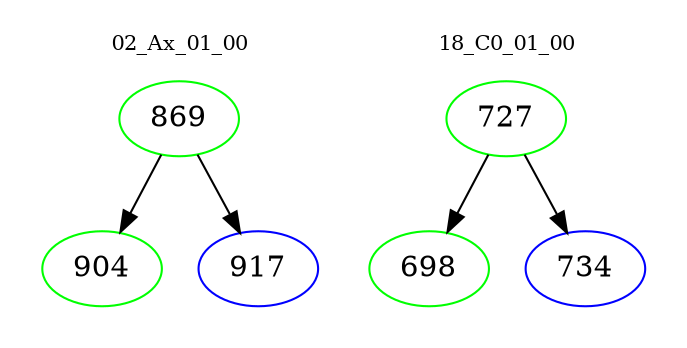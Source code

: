 digraph{
subgraph cluster_0 {
color = white
label = "02_Ax_01_00";
fontsize=10;
T0_869 [label="869", color="green"]
T0_869 -> T0_904 [color="black"]
T0_904 [label="904", color="green"]
T0_869 -> T0_917 [color="black"]
T0_917 [label="917", color="blue"]
}
subgraph cluster_1 {
color = white
label = "18_C0_01_00";
fontsize=10;
T1_727 [label="727", color="green"]
T1_727 -> T1_698 [color="black"]
T1_698 [label="698", color="green"]
T1_727 -> T1_734 [color="black"]
T1_734 [label="734", color="blue"]
}
}
